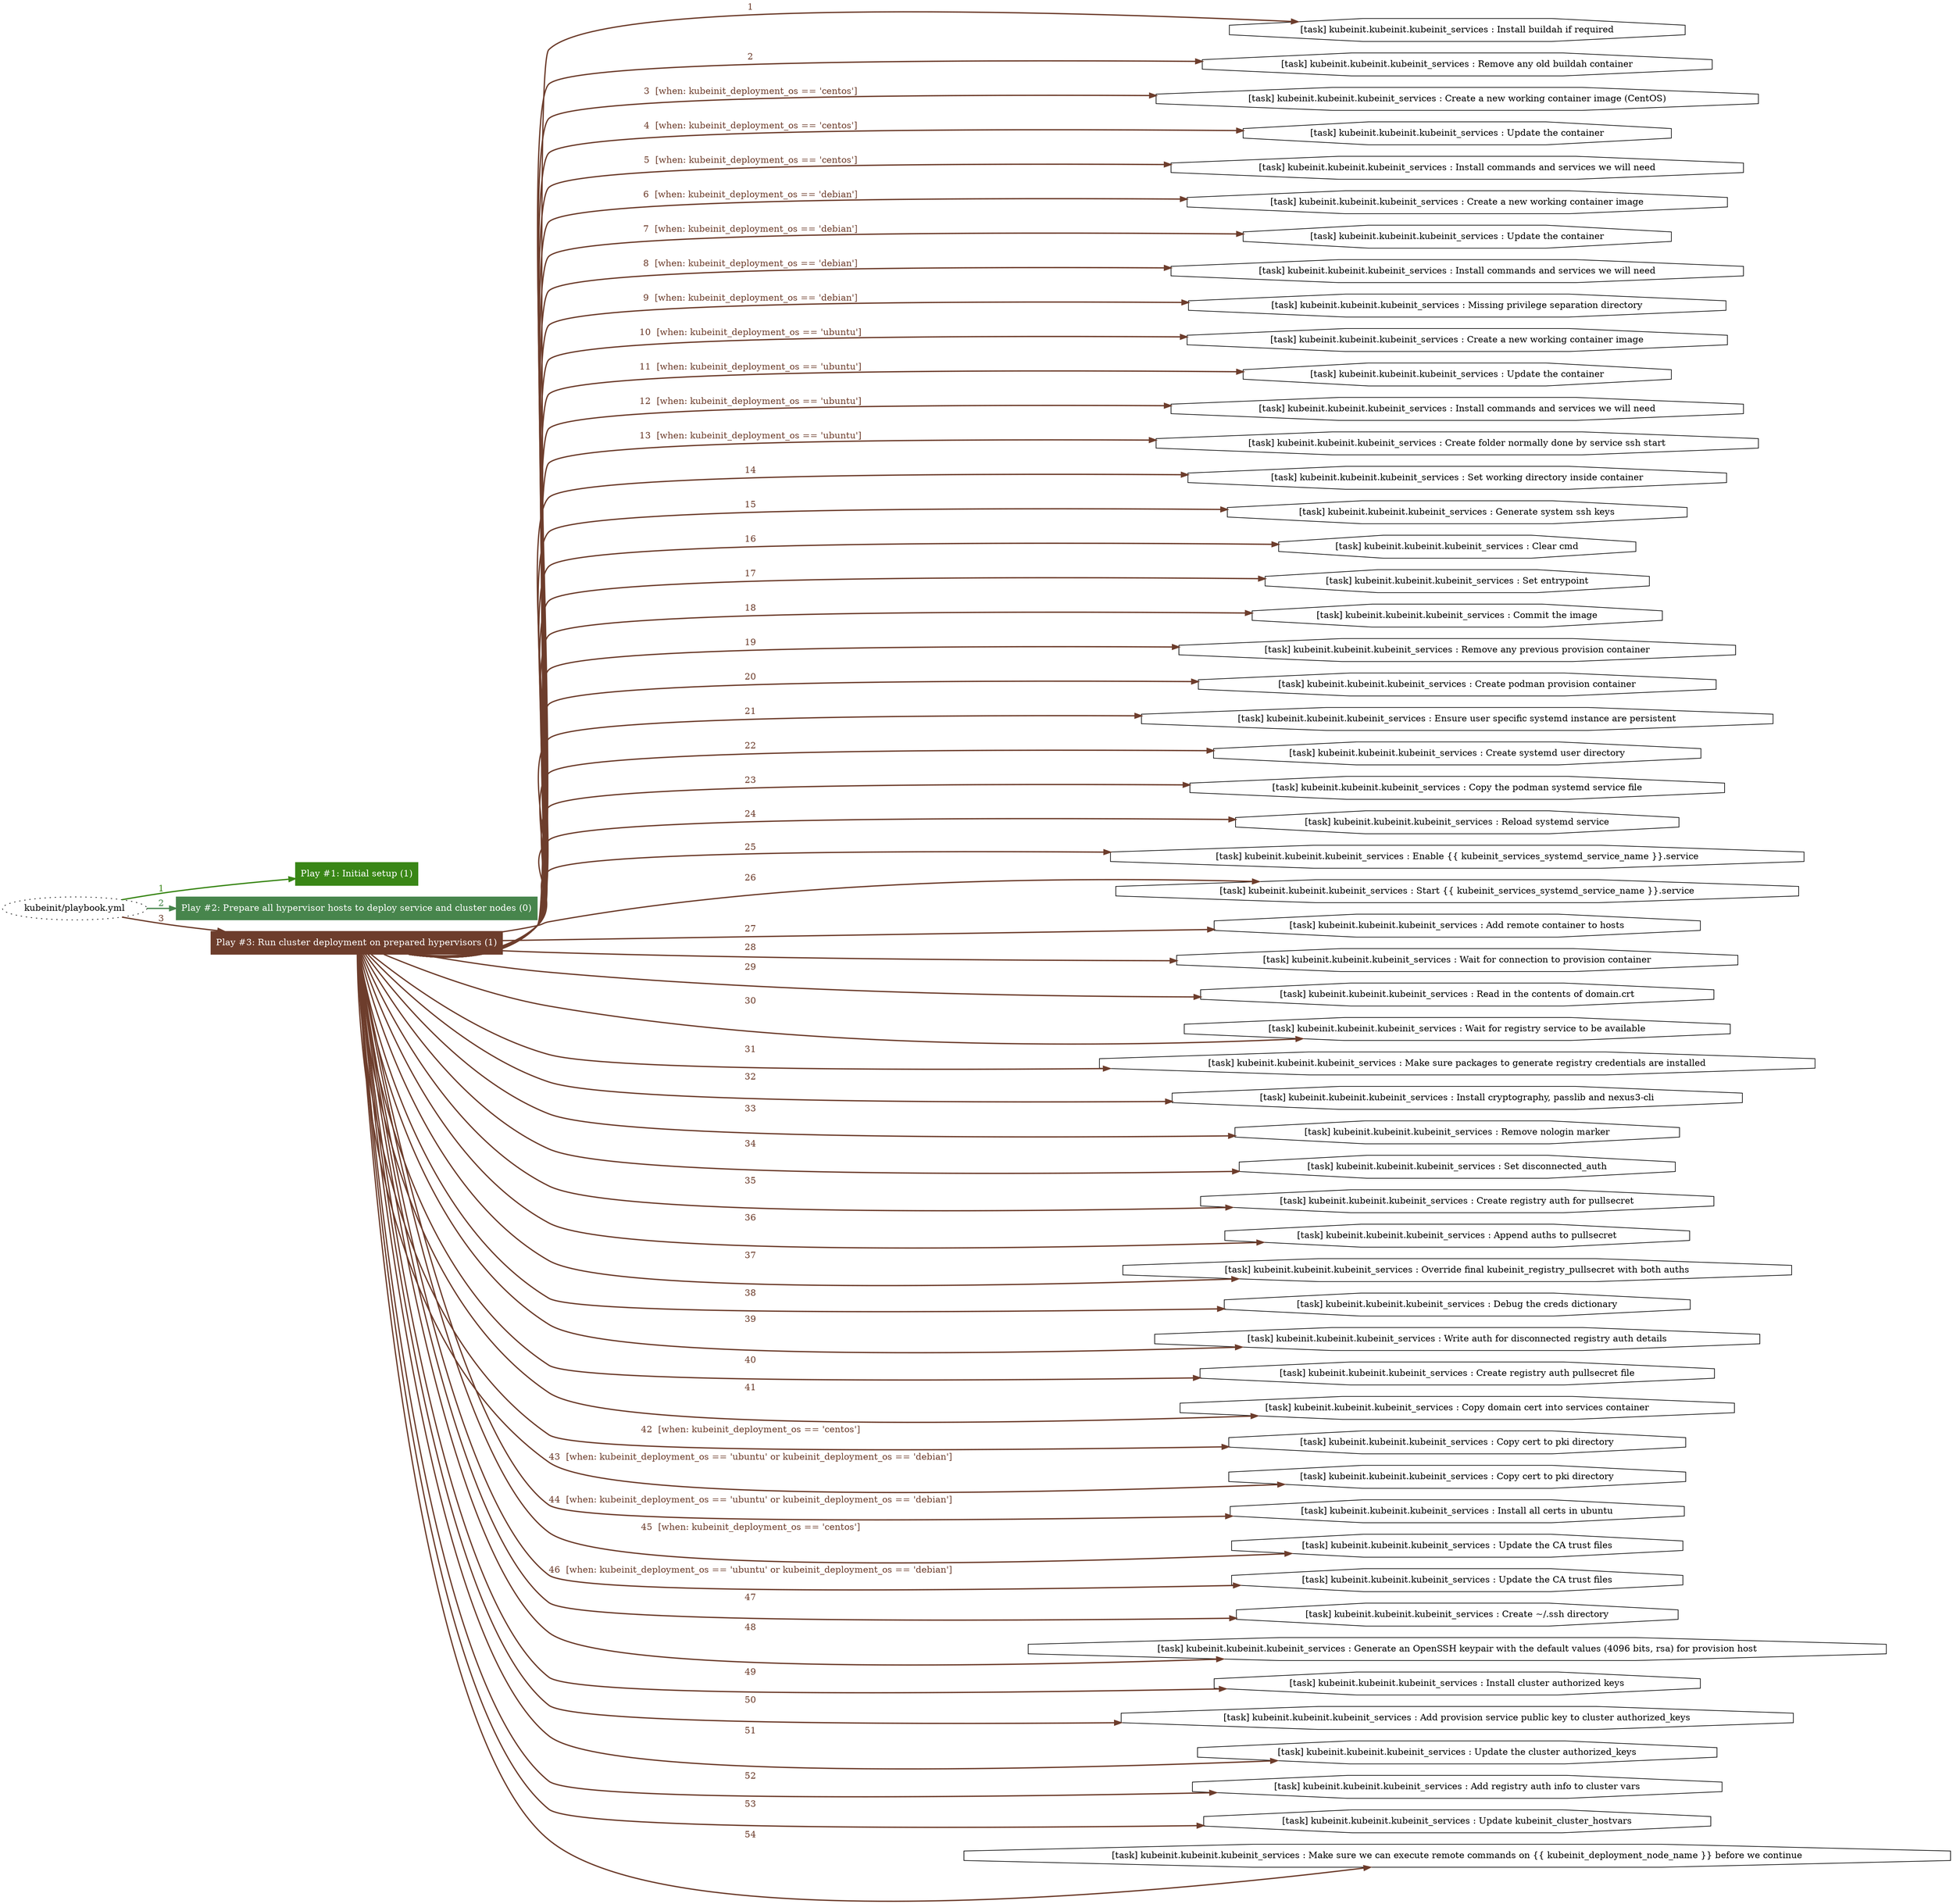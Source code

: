 digraph "kubeinit/playbook.yml "{
	graph [concentrate=true ordering=in rankdir=LR ratio=fill]
	edge [esep=5 sep=10]
	"kubeinit/playbook.yml" [id=root_node style=dotted]
	subgraph "Play #1: Initial setup (1) "{
		"Play #1: Initial setup (1)" [color="#398616" fontcolor="#ffffff" id="play_e1204f32-e15e-4b3d-8b4d-a13eb2307e74" shape=box style=filled tooltip=localhost]
		"kubeinit/playbook.yml" -> "Play #1: Initial setup (1)" [label=1 color="#398616" fontcolor="#398616" id="edge_949993c1-536f-433e-9d5b-a95465109df4" style=bold]
	}
	subgraph "Play #2: Prepare all hypervisor hosts to deploy service and cluster nodes (0) "{
		"Play #2: Prepare all hypervisor hosts to deploy service and cluster nodes (0)" [color="#47854c" fontcolor="#ffffff" id="play_52df0578-1fdb-44b2-9eb9-2c0a3fd58d17" shape=box style=filled tooltip=""]
		"kubeinit/playbook.yml" -> "Play #2: Prepare all hypervisor hosts to deploy service and cluster nodes (0)" [label=2 color="#47854c" fontcolor="#47854c" id="edge_5eb69454-5804-478c-87fb-79177a166e7a" style=bold]
	}
	subgraph "Play #3: Run cluster deployment on prepared hypervisors (1) "{
		"Play #3: Run cluster deployment on prepared hypervisors (1)" [color="#6d3d2c" fontcolor="#ffffff" id="play_1cc76576-cc27-41fe-9e64-8de42bde290d" shape=box style=filled tooltip=localhost]
		"kubeinit/playbook.yml" -> "Play #3: Run cluster deployment on prepared hypervisors (1)" [label=3 color="#6d3d2c" fontcolor="#6d3d2c" id="edge_a53c6e96-d93a-4c1a-933f-b057e4988b1b" style=bold]
		"task_6fea9f34-de3c-4825-b57a-ac700edb784f" [label="[task] kubeinit.kubeinit.kubeinit_services : Install buildah if required" id="task_6fea9f34-de3c-4825-b57a-ac700edb784f" shape=octagon tooltip="[task] kubeinit.kubeinit.kubeinit_services : Install buildah if required"]
		"Play #3: Run cluster deployment on prepared hypervisors (1)" -> "task_6fea9f34-de3c-4825-b57a-ac700edb784f" [label=1 color="#6d3d2c" fontcolor="#6d3d2c" id="edge_f5abd6f6-bf2f-4601-bb40-48d36ceff2c7" style=bold]
		"task_188ef834-3c1a-428c-9f96-008b87d80f3a" [label="[task] kubeinit.kubeinit.kubeinit_services : Remove any old buildah container" id="task_188ef834-3c1a-428c-9f96-008b87d80f3a" shape=octagon tooltip="[task] kubeinit.kubeinit.kubeinit_services : Remove any old buildah container"]
		"Play #3: Run cluster deployment on prepared hypervisors (1)" -> "task_188ef834-3c1a-428c-9f96-008b87d80f3a" [label=2 color="#6d3d2c" fontcolor="#6d3d2c" id="edge_ef38cca4-f1ee-49cf-b323-ea4dffbb9ff6" style=bold]
		"task_8a6057ca-8495-4856-b3ed-d5846d131669" [label="[task] kubeinit.kubeinit.kubeinit_services : Create a new working container image (CentOS)" id="task_8a6057ca-8495-4856-b3ed-d5846d131669" shape=octagon tooltip="[task] kubeinit.kubeinit.kubeinit_services : Create a new working container image (CentOS)"]
		"Play #3: Run cluster deployment on prepared hypervisors (1)" -> "task_8a6057ca-8495-4856-b3ed-d5846d131669" [label="3  [when: kubeinit_deployment_os == 'centos']" color="#6d3d2c" fontcolor="#6d3d2c" id="edge_74518e60-23e6-401a-b141-e0f6f71cf04c" style=bold]
		"task_cc431264-eb4c-408e-8079-256c62064654" [label="[task] kubeinit.kubeinit.kubeinit_services : Update the container" id="task_cc431264-eb4c-408e-8079-256c62064654" shape=octagon tooltip="[task] kubeinit.kubeinit.kubeinit_services : Update the container"]
		"Play #3: Run cluster deployment on prepared hypervisors (1)" -> "task_cc431264-eb4c-408e-8079-256c62064654" [label="4  [when: kubeinit_deployment_os == 'centos']" color="#6d3d2c" fontcolor="#6d3d2c" id="edge_197d49db-efdf-4a51-a2c5-0de73a3553ab" style=bold]
		"task_4a939eb4-e289-48ac-9ab8-e4845636d600" [label="[task] kubeinit.kubeinit.kubeinit_services : Install commands and services we will need" id="task_4a939eb4-e289-48ac-9ab8-e4845636d600" shape=octagon tooltip="[task] kubeinit.kubeinit.kubeinit_services : Install commands and services we will need"]
		"Play #3: Run cluster deployment on prepared hypervisors (1)" -> "task_4a939eb4-e289-48ac-9ab8-e4845636d600" [label="5  [when: kubeinit_deployment_os == 'centos']" color="#6d3d2c" fontcolor="#6d3d2c" id="edge_704ceba7-2384-4e85-9850-2507c02011c2" style=bold]
		"task_8cf7b444-b69e-40fd-936e-a85d34c545d5" [label="[task] kubeinit.kubeinit.kubeinit_services : Create a new working container image" id="task_8cf7b444-b69e-40fd-936e-a85d34c545d5" shape=octagon tooltip="[task] kubeinit.kubeinit.kubeinit_services : Create a new working container image"]
		"Play #3: Run cluster deployment on prepared hypervisors (1)" -> "task_8cf7b444-b69e-40fd-936e-a85d34c545d5" [label="6  [when: kubeinit_deployment_os == 'debian']" color="#6d3d2c" fontcolor="#6d3d2c" id="edge_65d4f760-19db-4951-ba44-6493b69e9b51" style=bold]
		"task_3526f8c8-60fe-4cf0-a8e0-be550f8bc04f" [label="[task] kubeinit.kubeinit.kubeinit_services : Update the container" id="task_3526f8c8-60fe-4cf0-a8e0-be550f8bc04f" shape=octagon tooltip="[task] kubeinit.kubeinit.kubeinit_services : Update the container"]
		"Play #3: Run cluster deployment on prepared hypervisors (1)" -> "task_3526f8c8-60fe-4cf0-a8e0-be550f8bc04f" [label="7  [when: kubeinit_deployment_os == 'debian']" color="#6d3d2c" fontcolor="#6d3d2c" id="edge_9d322d99-882f-43e0-98a1-c1b33bc72816" style=bold]
		"task_454f8f28-7cd5-4300-a48d-e0a86b7b73b7" [label="[task] kubeinit.kubeinit.kubeinit_services : Install commands and services we will need" id="task_454f8f28-7cd5-4300-a48d-e0a86b7b73b7" shape=octagon tooltip="[task] kubeinit.kubeinit.kubeinit_services : Install commands and services we will need"]
		"Play #3: Run cluster deployment on prepared hypervisors (1)" -> "task_454f8f28-7cd5-4300-a48d-e0a86b7b73b7" [label="8  [when: kubeinit_deployment_os == 'debian']" color="#6d3d2c" fontcolor="#6d3d2c" id="edge_9f8e1e63-57ba-4539-be15-9f28ad02c626" style=bold]
		"task_78d3dbfa-d456-4ab3-98af-5b9c8d8791e7" [label="[task] kubeinit.kubeinit.kubeinit_services : Missing privilege separation directory" id="task_78d3dbfa-d456-4ab3-98af-5b9c8d8791e7" shape=octagon tooltip="[task] kubeinit.kubeinit.kubeinit_services : Missing privilege separation directory"]
		"Play #3: Run cluster deployment on prepared hypervisors (1)" -> "task_78d3dbfa-d456-4ab3-98af-5b9c8d8791e7" [label="9  [when: kubeinit_deployment_os == 'debian']" color="#6d3d2c" fontcolor="#6d3d2c" id="edge_aa35327b-26df-462f-adfd-ac6952c44dbf" style=bold]
		"task_734a3b96-3773-4117-a4bf-b4c906ea65eb" [label="[task] kubeinit.kubeinit.kubeinit_services : Create a new working container image" id="task_734a3b96-3773-4117-a4bf-b4c906ea65eb" shape=octagon tooltip="[task] kubeinit.kubeinit.kubeinit_services : Create a new working container image"]
		"Play #3: Run cluster deployment on prepared hypervisors (1)" -> "task_734a3b96-3773-4117-a4bf-b4c906ea65eb" [label="10  [when: kubeinit_deployment_os == 'ubuntu']" color="#6d3d2c" fontcolor="#6d3d2c" id="edge_ff84e616-f189-4730-977b-10a70725339e" style=bold]
		"task_61cac077-7632-43a6-b01e-6fe22569df27" [label="[task] kubeinit.kubeinit.kubeinit_services : Update the container" id="task_61cac077-7632-43a6-b01e-6fe22569df27" shape=octagon tooltip="[task] kubeinit.kubeinit.kubeinit_services : Update the container"]
		"Play #3: Run cluster deployment on prepared hypervisors (1)" -> "task_61cac077-7632-43a6-b01e-6fe22569df27" [label="11  [when: kubeinit_deployment_os == 'ubuntu']" color="#6d3d2c" fontcolor="#6d3d2c" id="edge_0f62547b-46d2-482c-ac55-290e634d31f3" style=bold]
		"task_6eaae223-6e1a-494f-9626-fb963ec09f52" [label="[task] kubeinit.kubeinit.kubeinit_services : Install commands and services we will need" id="task_6eaae223-6e1a-494f-9626-fb963ec09f52" shape=octagon tooltip="[task] kubeinit.kubeinit.kubeinit_services : Install commands and services we will need"]
		"Play #3: Run cluster deployment on prepared hypervisors (1)" -> "task_6eaae223-6e1a-494f-9626-fb963ec09f52" [label="12  [when: kubeinit_deployment_os == 'ubuntu']" color="#6d3d2c" fontcolor="#6d3d2c" id="edge_a3deb3eb-ac19-4319-9e7c-682bb1339610" style=bold]
		"task_a434c2d8-2cf6-4dbc-b985-a915d8dd83f9" [label="[task] kubeinit.kubeinit.kubeinit_services : Create folder normally done by service ssh start" id="task_a434c2d8-2cf6-4dbc-b985-a915d8dd83f9" shape=octagon tooltip="[task] kubeinit.kubeinit.kubeinit_services : Create folder normally done by service ssh start"]
		"Play #3: Run cluster deployment on prepared hypervisors (1)" -> "task_a434c2d8-2cf6-4dbc-b985-a915d8dd83f9" [label="13  [when: kubeinit_deployment_os == 'ubuntu']" color="#6d3d2c" fontcolor="#6d3d2c" id="edge_2108b3c4-9ca6-4bad-8137-c218dfc25824" style=bold]
		"task_bfcae5f9-140f-41de-9d64-3e88c15c9b22" [label="[task] kubeinit.kubeinit.kubeinit_services : Set working directory inside container" id="task_bfcae5f9-140f-41de-9d64-3e88c15c9b22" shape=octagon tooltip="[task] kubeinit.kubeinit.kubeinit_services : Set working directory inside container"]
		"Play #3: Run cluster deployment on prepared hypervisors (1)" -> "task_bfcae5f9-140f-41de-9d64-3e88c15c9b22" [label=14 color="#6d3d2c" fontcolor="#6d3d2c" id="edge_ff6351a5-c095-44d2-b438-d867dc00dfea" style=bold]
		"task_62318f7b-28cc-43af-9b7c-7bdf43c7d4f9" [label="[task] kubeinit.kubeinit.kubeinit_services : Generate system ssh keys" id="task_62318f7b-28cc-43af-9b7c-7bdf43c7d4f9" shape=octagon tooltip="[task] kubeinit.kubeinit.kubeinit_services : Generate system ssh keys"]
		"Play #3: Run cluster deployment on prepared hypervisors (1)" -> "task_62318f7b-28cc-43af-9b7c-7bdf43c7d4f9" [label=15 color="#6d3d2c" fontcolor="#6d3d2c" id="edge_8e3da346-ea73-4fa9-acec-bef55b05b937" style=bold]
		"task_ba0b6709-20e7-4639-8424-1d5f14d21f38" [label="[task] kubeinit.kubeinit.kubeinit_services : Clear cmd" id="task_ba0b6709-20e7-4639-8424-1d5f14d21f38" shape=octagon tooltip="[task] kubeinit.kubeinit.kubeinit_services : Clear cmd"]
		"Play #3: Run cluster deployment on prepared hypervisors (1)" -> "task_ba0b6709-20e7-4639-8424-1d5f14d21f38" [label=16 color="#6d3d2c" fontcolor="#6d3d2c" id="edge_6465e3b9-65fc-432f-aa0d-bd9a7654dfe3" style=bold]
		"task_d0477c11-9646-4073-ac7c-043053dea9a4" [label="[task] kubeinit.kubeinit.kubeinit_services : Set entrypoint" id="task_d0477c11-9646-4073-ac7c-043053dea9a4" shape=octagon tooltip="[task] kubeinit.kubeinit.kubeinit_services : Set entrypoint"]
		"Play #3: Run cluster deployment on prepared hypervisors (1)" -> "task_d0477c11-9646-4073-ac7c-043053dea9a4" [label=17 color="#6d3d2c" fontcolor="#6d3d2c" id="edge_b8b5c60a-dc5b-466b-83a8-db9ffae57a83" style=bold]
		"task_19c77e42-44bc-46b7-8461-245dbeacc814" [label="[task] kubeinit.kubeinit.kubeinit_services : Commit the image" id="task_19c77e42-44bc-46b7-8461-245dbeacc814" shape=octagon tooltip="[task] kubeinit.kubeinit.kubeinit_services : Commit the image"]
		"Play #3: Run cluster deployment on prepared hypervisors (1)" -> "task_19c77e42-44bc-46b7-8461-245dbeacc814" [label=18 color="#6d3d2c" fontcolor="#6d3d2c" id="edge_e8aeb789-8a62-4228-9603-0c4035810b0f" style=bold]
		"task_8b4e096c-9445-4a33-97cd-6beaee64ffdf" [label="[task] kubeinit.kubeinit.kubeinit_services : Remove any previous provision container" id="task_8b4e096c-9445-4a33-97cd-6beaee64ffdf" shape=octagon tooltip="[task] kubeinit.kubeinit.kubeinit_services : Remove any previous provision container"]
		"Play #3: Run cluster deployment on prepared hypervisors (1)" -> "task_8b4e096c-9445-4a33-97cd-6beaee64ffdf" [label=19 color="#6d3d2c" fontcolor="#6d3d2c" id="edge_bb23979a-95cf-4946-8980-6254dabd70cc" style=bold]
		"task_7c0c9c87-c322-40cb-997f-33ba451fbd0e" [label="[task] kubeinit.kubeinit.kubeinit_services : Create podman provision container" id="task_7c0c9c87-c322-40cb-997f-33ba451fbd0e" shape=octagon tooltip="[task] kubeinit.kubeinit.kubeinit_services : Create podman provision container"]
		"Play #3: Run cluster deployment on prepared hypervisors (1)" -> "task_7c0c9c87-c322-40cb-997f-33ba451fbd0e" [label=20 color="#6d3d2c" fontcolor="#6d3d2c" id="edge_9ff4e6e8-3fee-44c9-afb3-f1ad17ebcf42" style=bold]
		"task_1a5c64c4-529b-4a9a-8def-7c725005d3b4" [label="[task] kubeinit.kubeinit.kubeinit_services : Ensure user specific systemd instance are persistent" id="task_1a5c64c4-529b-4a9a-8def-7c725005d3b4" shape=octagon tooltip="[task] kubeinit.kubeinit.kubeinit_services : Ensure user specific systemd instance are persistent"]
		"Play #3: Run cluster deployment on prepared hypervisors (1)" -> "task_1a5c64c4-529b-4a9a-8def-7c725005d3b4" [label=21 color="#6d3d2c" fontcolor="#6d3d2c" id="edge_b6eac66c-d373-4dd1-8e1d-39bcbcad209b" style=bold]
		"task_2561e777-50d2-4525-8a19-8a52b8c42d72" [label="[task] kubeinit.kubeinit.kubeinit_services : Create systemd user directory" id="task_2561e777-50d2-4525-8a19-8a52b8c42d72" shape=octagon tooltip="[task] kubeinit.kubeinit.kubeinit_services : Create systemd user directory"]
		"Play #3: Run cluster deployment on prepared hypervisors (1)" -> "task_2561e777-50d2-4525-8a19-8a52b8c42d72" [label=22 color="#6d3d2c" fontcolor="#6d3d2c" id="edge_64459a63-29dd-4c26-92db-ff39946ed35c" style=bold]
		"task_a0748bcf-dbb0-4aff-a97f-7b358f9e49a1" [label="[task] kubeinit.kubeinit.kubeinit_services : Copy the podman systemd service file" id="task_a0748bcf-dbb0-4aff-a97f-7b358f9e49a1" shape=octagon tooltip="[task] kubeinit.kubeinit.kubeinit_services : Copy the podman systemd service file"]
		"Play #3: Run cluster deployment on prepared hypervisors (1)" -> "task_a0748bcf-dbb0-4aff-a97f-7b358f9e49a1" [label=23 color="#6d3d2c" fontcolor="#6d3d2c" id="edge_ded50ec5-8aab-44d4-a8cf-a32e12ef42ad" style=bold]
		"task_8c477058-7015-45f2-bb52-8c1b5aec9fcf" [label="[task] kubeinit.kubeinit.kubeinit_services : Reload systemd service" id="task_8c477058-7015-45f2-bb52-8c1b5aec9fcf" shape=octagon tooltip="[task] kubeinit.kubeinit.kubeinit_services : Reload systemd service"]
		"Play #3: Run cluster deployment on prepared hypervisors (1)" -> "task_8c477058-7015-45f2-bb52-8c1b5aec9fcf" [label=24 color="#6d3d2c" fontcolor="#6d3d2c" id="edge_4731ab03-266b-4362-b548-6d72573082e3" style=bold]
		"task_fbf40985-7f78-4073-ae46-ee71d9a233a6" [label="[task] kubeinit.kubeinit.kubeinit_services : Enable {{ kubeinit_services_systemd_service_name }}.service" id="task_fbf40985-7f78-4073-ae46-ee71d9a233a6" shape=octagon tooltip="[task] kubeinit.kubeinit.kubeinit_services : Enable {{ kubeinit_services_systemd_service_name }}.service"]
		"Play #3: Run cluster deployment on prepared hypervisors (1)" -> "task_fbf40985-7f78-4073-ae46-ee71d9a233a6" [label=25 color="#6d3d2c" fontcolor="#6d3d2c" id="edge_dbd3b050-a12b-41d9-828d-c9d4a1ec8a5a" style=bold]
		"task_90c43665-50e1-45d2-b98a-8c11d865a012" [label="[task] kubeinit.kubeinit.kubeinit_services : Start {{ kubeinit_services_systemd_service_name }}.service" id="task_90c43665-50e1-45d2-b98a-8c11d865a012" shape=octagon tooltip="[task] kubeinit.kubeinit.kubeinit_services : Start {{ kubeinit_services_systemd_service_name }}.service"]
		"Play #3: Run cluster deployment on prepared hypervisors (1)" -> "task_90c43665-50e1-45d2-b98a-8c11d865a012" [label=26 color="#6d3d2c" fontcolor="#6d3d2c" id="edge_b3cbddea-60f7-44ce-9d08-a88f53358ace" style=bold]
		"task_db4291f0-2f54-454a-92d9-317393d7cb1a" [label="[task] kubeinit.kubeinit.kubeinit_services : Add remote container to hosts" id="task_db4291f0-2f54-454a-92d9-317393d7cb1a" shape=octagon tooltip="[task] kubeinit.kubeinit.kubeinit_services : Add remote container to hosts"]
		"Play #3: Run cluster deployment on prepared hypervisors (1)" -> "task_db4291f0-2f54-454a-92d9-317393d7cb1a" [label=27 color="#6d3d2c" fontcolor="#6d3d2c" id="edge_33e068ae-d9ce-4747-8a85-5ac4945f9b21" style=bold]
		"task_c80081e2-8425-470d-b32b-a106a5a5ab03" [label="[task] kubeinit.kubeinit.kubeinit_services : Wait for connection to provision container" id="task_c80081e2-8425-470d-b32b-a106a5a5ab03" shape=octagon tooltip="[task] kubeinit.kubeinit.kubeinit_services : Wait for connection to provision container"]
		"Play #3: Run cluster deployment on prepared hypervisors (1)" -> "task_c80081e2-8425-470d-b32b-a106a5a5ab03" [label=28 color="#6d3d2c" fontcolor="#6d3d2c" id="edge_bbc0ead1-a4c1-483e-998e-a854d079590f" style=bold]
		"task_b74c9534-f074-4590-afed-3c1df0620dd3" [label="[task] kubeinit.kubeinit.kubeinit_services : Read in the contents of domain.crt" id="task_b74c9534-f074-4590-afed-3c1df0620dd3" shape=octagon tooltip="[task] kubeinit.kubeinit.kubeinit_services : Read in the contents of domain.crt"]
		"Play #3: Run cluster deployment on prepared hypervisors (1)" -> "task_b74c9534-f074-4590-afed-3c1df0620dd3" [label=29 color="#6d3d2c" fontcolor="#6d3d2c" id="edge_66e5684f-f91e-4482-9de3-7b868e362f94" style=bold]
		"task_13a124d0-b52b-4a12-aef8-be7ba0f93759" [label="[task] kubeinit.kubeinit.kubeinit_services : Wait for registry service to be available" id="task_13a124d0-b52b-4a12-aef8-be7ba0f93759" shape=octagon tooltip="[task] kubeinit.kubeinit.kubeinit_services : Wait for registry service to be available"]
		"Play #3: Run cluster deployment on prepared hypervisors (1)" -> "task_13a124d0-b52b-4a12-aef8-be7ba0f93759" [label=30 color="#6d3d2c" fontcolor="#6d3d2c" id="edge_d4407760-efd6-49e0-8e76-2af69899d4e4" style=bold]
		"task_c279a420-1d65-4cc1-945a-1035310c42b5" [label="[task] kubeinit.kubeinit.kubeinit_services : Make sure packages to generate registry credentials are installed" id="task_c279a420-1d65-4cc1-945a-1035310c42b5" shape=octagon tooltip="[task] kubeinit.kubeinit.kubeinit_services : Make sure packages to generate registry credentials are installed"]
		"Play #3: Run cluster deployment on prepared hypervisors (1)" -> "task_c279a420-1d65-4cc1-945a-1035310c42b5" [label=31 color="#6d3d2c" fontcolor="#6d3d2c" id="edge_fddd8756-5cff-451c-bdaf-e7f51ee40acd" style=bold]
		"task_5fd67c9c-f560-4fad-80d8-8ebe0561bf8b" [label="[task] kubeinit.kubeinit.kubeinit_services : Install cryptography, passlib and nexus3-cli" id="task_5fd67c9c-f560-4fad-80d8-8ebe0561bf8b" shape=octagon tooltip="[task] kubeinit.kubeinit.kubeinit_services : Install cryptography, passlib and nexus3-cli"]
		"Play #3: Run cluster deployment on prepared hypervisors (1)" -> "task_5fd67c9c-f560-4fad-80d8-8ebe0561bf8b" [label=32 color="#6d3d2c" fontcolor="#6d3d2c" id="edge_4fd8541a-eb16-4a57-9575-3dec52033b22" style=bold]
		"task_fc6c1b30-a7a3-4ce1-8df0-e74bb2933c49" [label="[task] kubeinit.kubeinit.kubeinit_services : Remove nologin marker" id="task_fc6c1b30-a7a3-4ce1-8df0-e74bb2933c49" shape=octagon tooltip="[task] kubeinit.kubeinit.kubeinit_services : Remove nologin marker"]
		"Play #3: Run cluster deployment on prepared hypervisors (1)" -> "task_fc6c1b30-a7a3-4ce1-8df0-e74bb2933c49" [label=33 color="#6d3d2c" fontcolor="#6d3d2c" id="edge_bff88977-04cb-489e-ba9b-5d90879c4897" style=bold]
		"task_1b05a244-756f-4b2e-b406-9aeb98ec2274" [label="[task] kubeinit.kubeinit.kubeinit_services : Set disconnected_auth" id="task_1b05a244-756f-4b2e-b406-9aeb98ec2274" shape=octagon tooltip="[task] kubeinit.kubeinit.kubeinit_services : Set disconnected_auth"]
		"Play #3: Run cluster deployment on prepared hypervisors (1)" -> "task_1b05a244-756f-4b2e-b406-9aeb98ec2274" [label=34 color="#6d3d2c" fontcolor="#6d3d2c" id="edge_0a412b43-4598-4244-a89e-7c9a4892fd24" style=bold]
		"task_bb54838f-b6de-4bea-bc4b-9e70c647ffc0" [label="[task] kubeinit.kubeinit.kubeinit_services : Create registry auth for pullsecret" id="task_bb54838f-b6de-4bea-bc4b-9e70c647ffc0" shape=octagon tooltip="[task] kubeinit.kubeinit.kubeinit_services : Create registry auth for pullsecret"]
		"Play #3: Run cluster deployment on prepared hypervisors (1)" -> "task_bb54838f-b6de-4bea-bc4b-9e70c647ffc0" [label=35 color="#6d3d2c" fontcolor="#6d3d2c" id="edge_afad75ac-07c5-4d50-9741-0f22f0715e9e" style=bold]
		"task_c020b9ab-a2d8-4ebe-860e-4f4481e551f4" [label="[task] kubeinit.kubeinit.kubeinit_services : Append auths to pullsecret" id="task_c020b9ab-a2d8-4ebe-860e-4f4481e551f4" shape=octagon tooltip="[task] kubeinit.kubeinit.kubeinit_services : Append auths to pullsecret"]
		"Play #3: Run cluster deployment on prepared hypervisors (1)" -> "task_c020b9ab-a2d8-4ebe-860e-4f4481e551f4" [label=36 color="#6d3d2c" fontcolor="#6d3d2c" id="edge_44083c54-4d9f-4534-b19d-cfee4c071a22" style=bold]
		"task_8acdc69a-a32c-40f8-899f-aac946da008e" [label="[task] kubeinit.kubeinit.kubeinit_services : Override final kubeinit_registry_pullsecret with both auths" id="task_8acdc69a-a32c-40f8-899f-aac946da008e" shape=octagon tooltip="[task] kubeinit.kubeinit.kubeinit_services : Override final kubeinit_registry_pullsecret with both auths"]
		"Play #3: Run cluster deployment on prepared hypervisors (1)" -> "task_8acdc69a-a32c-40f8-899f-aac946da008e" [label=37 color="#6d3d2c" fontcolor="#6d3d2c" id="edge_645cddbe-c8e1-419c-a217-5badc23dee92" style=bold]
		"task_a3faf09a-87ed-4406-8b91-40cd54ec243d" [label="[task] kubeinit.kubeinit.kubeinit_services : Debug the creds dictionary" id="task_a3faf09a-87ed-4406-8b91-40cd54ec243d" shape=octagon tooltip="[task] kubeinit.kubeinit.kubeinit_services : Debug the creds dictionary"]
		"Play #3: Run cluster deployment on prepared hypervisors (1)" -> "task_a3faf09a-87ed-4406-8b91-40cd54ec243d" [label=38 color="#6d3d2c" fontcolor="#6d3d2c" id="edge_32be60e8-f653-4b1f-ba40-96d8a33e6314" style=bold]
		"task_6715d078-13dd-4ac5-b035-d05079250524" [label="[task] kubeinit.kubeinit.kubeinit_services : Write auth for disconnected registry auth details" id="task_6715d078-13dd-4ac5-b035-d05079250524" shape=octagon tooltip="[task] kubeinit.kubeinit.kubeinit_services : Write auth for disconnected registry auth details"]
		"Play #3: Run cluster deployment on prepared hypervisors (1)" -> "task_6715d078-13dd-4ac5-b035-d05079250524" [label=39 color="#6d3d2c" fontcolor="#6d3d2c" id="edge_89b8e698-01c4-49f9-a863-18fe9ebd7c2b" style=bold]
		"task_68c31037-ccd2-42c3-9180-7ab5aba15146" [label="[task] kubeinit.kubeinit.kubeinit_services : Create registry auth pullsecret file" id="task_68c31037-ccd2-42c3-9180-7ab5aba15146" shape=octagon tooltip="[task] kubeinit.kubeinit.kubeinit_services : Create registry auth pullsecret file"]
		"Play #3: Run cluster deployment on prepared hypervisors (1)" -> "task_68c31037-ccd2-42c3-9180-7ab5aba15146" [label=40 color="#6d3d2c" fontcolor="#6d3d2c" id="edge_4b992818-84a8-4655-8d95-e364b46aaf2b" style=bold]
		"task_110dd028-1d37-421b-b945-11138ae012e3" [label="[task] kubeinit.kubeinit.kubeinit_services : Copy domain cert into services container" id="task_110dd028-1d37-421b-b945-11138ae012e3" shape=octagon tooltip="[task] kubeinit.kubeinit.kubeinit_services : Copy domain cert into services container"]
		"Play #3: Run cluster deployment on prepared hypervisors (1)" -> "task_110dd028-1d37-421b-b945-11138ae012e3" [label=41 color="#6d3d2c" fontcolor="#6d3d2c" id="edge_0709da7b-dbf0-45b5-b076-86aa48432517" style=bold]
		"task_65adc67e-bb1e-4e21-89f3-efdfe313d412" [label="[task] kubeinit.kubeinit.kubeinit_services : Copy cert to pki directory" id="task_65adc67e-bb1e-4e21-89f3-efdfe313d412" shape=octagon tooltip="[task] kubeinit.kubeinit.kubeinit_services : Copy cert to pki directory"]
		"Play #3: Run cluster deployment on prepared hypervisors (1)" -> "task_65adc67e-bb1e-4e21-89f3-efdfe313d412" [label="42  [when: kubeinit_deployment_os == 'centos']" color="#6d3d2c" fontcolor="#6d3d2c" id="edge_976b75c1-9c51-4636-8576-fc692b865add" style=bold]
		"task_ef33fbc7-0e5d-4c25-961c-af78abbac6f9" [label="[task] kubeinit.kubeinit.kubeinit_services : Copy cert to pki directory" id="task_ef33fbc7-0e5d-4c25-961c-af78abbac6f9" shape=octagon tooltip="[task] kubeinit.kubeinit.kubeinit_services : Copy cert to pki directory"]
		"Play #3: Run cluster deployment on prepared hypervisors (1)" -> "task_ef33fbc7-0e5d-4c25-961c-af78abbac6f9" [label="43  [when: kubeinit_deployment_os == 'ubuntu' or kubeinit_deployment_os == 'debian']" color="#6d3d2c" fontcolor="#6d3d2c" id="edge_2c1c5240-60e3-4c37-935a-95b7794757db" style=bold]
		"task_92796b6a-e8c8-429c-9aa8-063019c05419" [label="[task] kubeinit.kubeinit.kubeinit_services : Install all certs in ubuntu" id="task_92796b6a-e8c8-429c-9aa8-063019c05419" shape=octagon tooltip="[task] kubeinit.kubeinit.kubeinit_services : Install all certs in ubuntu"]
		"Play #3: Run cluster deployment on prepared hypervisors (1)" -> "task_92796b6a-e8c8-429c-9aa8-063019c05419" [label="44  [when: kubeinit_deployment_os == 'ubuntu' or kubeinit_deployment_os == 'debian']" color="#6d3d2c" fontcolor="#6d3d2c" id="edge_4a11fc9c-2977-425f-b1e0-1cc51a944a0f" style=bold]
		"task_bbe9eb88-1e71-41cf-8d14-82801defb2cd" [label="[task] kubeinit.kubeinit.kubeinit_services : Update the CA trust files" id="task_bbe9eb88-1e71-41cf-8d14-82801defb2cd" shape=octagon tooltip="[task] kubeinit.kubeinit.kubeinit_services : Update the CA trust files"]
		"Play #3: Run cluster deployment on prepared hypervisors (1)" -> "task_bbe9eb88-1e71-41cf-8d14-82801defb2cd" [label="45  [when: kubeinit_deployment_os == 'centos']" color="#6d3d2c" fontcolor="#6d3d2c" id="edge_839e8b7e-ab86-42e8-aa17-c91ede0cd13a" style=bold]
		"task_5fdce1ff-79e0-4614-946b-7f31ebab668f" [label="[task] kubeinit.kubeinit.kubeinit_services : Update the CA trust files" id="task_5fdce1ff-79e0-4614-946b-7f31ebab668f" shape=octagon tooltip="[task] kubeinit.kubeinit.kubeinit_services : Update the CA trust files"]
		"Play #3: Run cluster deployment on prepared hypervisors (1)" -> "task_5fdce1ff-79e0-4614-946b-7f31ebab668f" [label="46  [when: kubeinit_deployment_os == 'ubuntu' or kubeinit_deployment_os == 'debian']" color="#6d3d2c" fontcolor="#6d3d2c" id="edge_bf22c90d-162d-495f-82f4-93d4bdc333d2" style=bold]
		"task_12143211-ee2a-450d-8a91-921fd25c3105" [label="[task] kubeinit.kubeinit.kubeinit_services : Create ~/.ssh directory" id="task_12143211-ee2a-450d-8a91-921fd25c3105" shape=octagon tooltip="[task] kubeinit.kubeinit.kubeinit_services : Create ~/.ssh directory"]
		"Play #3: Run cluster deployment on prepared hypervisors (1)" -> "task_12143211-ee2a-450d-8a91-921fd25c3105" [label=47 color="#6d3d2c" fontcolor="#6d3d2c" id="edge_33de6817-fdd1-454b-a141-8a282b66f2b1" style=bold]
		"task_f891b691-6720-49a4-ac0e-9538f1440fba" [label="[task] kubeinit.kubeinit.kubeinit_services : Generate an OpenSSH keypair with the default values (4096 bits, rsa) for provision host" id="task_f891b691-6720-49a4-ac0e-9538f1440fba" shape=octagon tooltip="[task] kubeinit.kubeinit.kubeinit_services : Generate an OpenSSH keypair with the default values (4096 bits, rsa) for provision host"]
		"Play #3: Run cluster deployment on prepared hypervisors (1)" -> "task_f891b691-6720-49a4-ac0e-9538f1440fba" [label=48 color="#6d3d2c" fontcolor="#6d3d2c" id="edge_5f11b95c-a7ca-4ce6-b0e7-07636730ebe4" style=bold]
		"task_385da0c4-42bb-4d71-8871-50ca00fe64c3" [label="[task] kubeinit.kubeinit.kubeinit_services : Install cluster authorized keys" id="task_385da0c4-42bb-4d71-8871-50ca00fe64c3" shape=octagon tooltip="[task] kubeinit.kubeinit.kubeinit_services : Install cluster authorized keys"]
		"Play #3: Run cluster deployment on prepared hypervisors (1)" -> "task_385da0c4-42bb-4d71-8871-50ca00fe64c3" [label=49 color="#6d3d2c" fontcolor="#6d3d2c" id="edge_880a4a89-5e4d-4ae5-8e37-cda9c5d5da92" style=bold]
		"task_14fe8669-70ad-4908-9b89-d6a887d7cf84" [label="[task] kubeinit.kubeinit.kubeinit_services : Add provision service public key to cluster authorized_keys" id="task_14fe8669-70ad-4908-9b89-d6a887d7cf84" shape=octagon tooltip="[task] kubeinit.kubeinit.kubeinit_services : Add provision service public key to cluster authorized_keys"]
		"Play #3: Run cluster deployment on prepared hypervisors (1)" -> "task_14fe8669-70ad-4908-9b89-d6a887d7cf84" [label=50 color="#6d3d2c" fontcolor="#6d3d2c" id="edge_62c1e91c-c461-4823-ab2d-23ed778d1753" style=bold]
		"task_ded0f25d-b0cf-46de-b70f-176f9e751d60" [label="[task] kubeinit.kubeinit.kubeinit_services : Update the cluster authorized_keys" id="task_ded0f25d-b0cf-46de-b70f-176f9e751d60" shape=octagon tooltip="[task] kubeinit.kubeinit.kubeinit_services : Update the cluster authorized_keys"]
		"Play #3: Run cluster deployment on prepared hypervisors (1)" -> "task_ded0f25d-b0cf-46de-b70f-176f9e751d60" [label=51 color="#6d3d2c" fontcolor="#6d3d2c" id="edge_88a97367-89f1-4a93-8125-3b4d02369200" style=bold]
		"task_08aa6822-d93b-4dfa-a9fe-7f9ff2283416" [label="[task] kubeinit.kubeinit.kubeinit_services : Add registry auth info to cluster vars" id="task_08aa6822-d93b-4dfa-a9fe-7f9ff2283416" shape=octagon tooltip="[task] kubeinit.kubeinit.kubeinit_services : Add registry auth info to cluster vars"]
		"Play #3: Run cluster deployment on prepared hypervisors (1)" -> "task_08aa6822-d93b-4dfa-a9fe-7f9ff2283416" [label=52 color="#6d3d2c" fontcolor="#6d3d2c" id="edge_e3195b18-d9a3-47f9-bdf2-b10782ce408e" style=bold]
		"task_0145146d-1593-47a3-8cae-1f64b3877b87" [label="[task] kubeinit.kubeinit.kubeinit_services : Update kubeinit_cluster_hostvars" id="task_0145146d-1593-47a3-8cae-1f64b3877b87" shape=octagon tooltip="[task] kubeinit.kubeinit.kubeinit_services : Update kubeinit_cluster_hostvars"]
		"Play #3: Run cluster deployment on prepared hypervisors (1)" -> "task_0145146d-1593-47a3-8cae-1f64b3877b87" [label=53 color="#6d3d2c" fontcolor="#6d3d2c" id="edge_1eff0490-a190-4b60-8277-fef03080feae" style=bold]
		"task_045d264e-0ae9-4fba-8a0d-e0636b7e9a5e" [label="[task] kubeinit.kubeinit.kubeinit_services : Make sure we can execute remote commands on {{ kubeinit_deployment_node_name }} before we continue" id="task_045d264e-0ae9-4fba-8a0d-e0636b7e9a5e" shape=octagon tooltip="[task] kubeinit.kubeinit.kubeinit_services : Make sure we can execute remote commands on {{ kubeinit_deployment_node_name }} before we continue"]
		"Play #3: Run cluster deployment on prepared hypervisors (1)" -> "task_045d264e-0ae9-4fba-8a0d-e0636b7e9a5e" [label=54 color="#6d3d2c" fontcolor="#6d3d2c" id="edge_fd92af33-ce0e-4bc8-9f9d-8985169b3df4" style=bold]
	}
}
